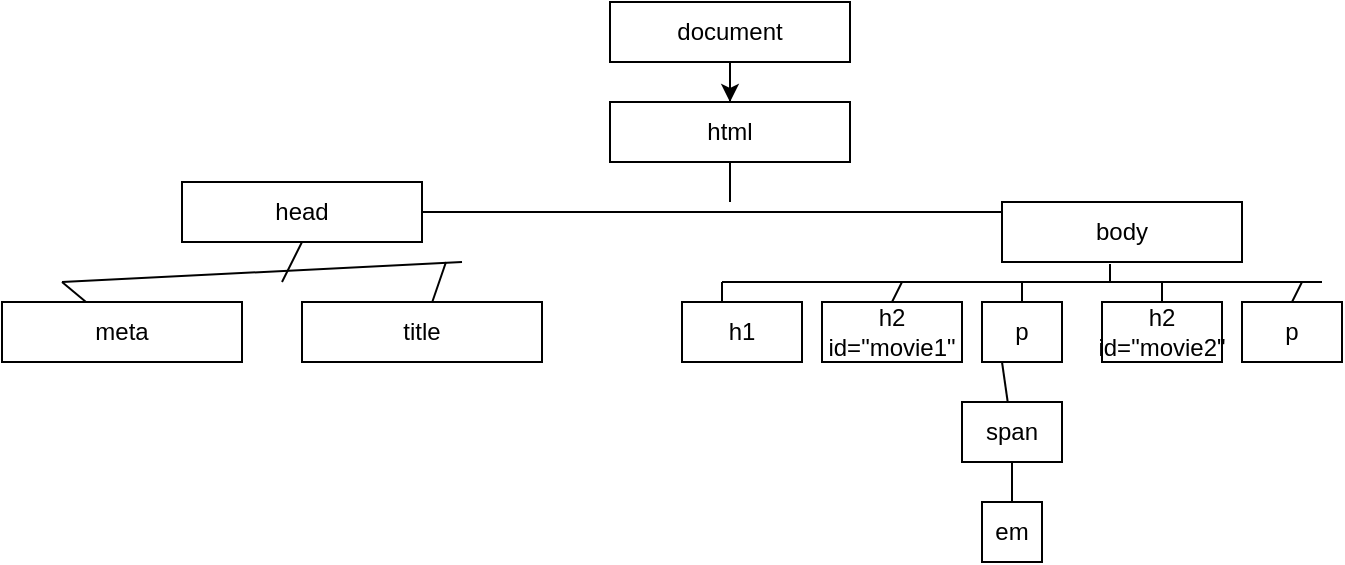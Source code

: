 <mxfile version="14.7.6" type="github"><diagram id="Z9Mpf9h38xlghFDWWYmY" name="Page-1"><mxGraphModel dx="868" dy="448" grid="1" gridSize="10" guides="1" tooltips="1" connect="1" arrows="1" fold="1" page="1" pageScale="1" pageWidth="827" pageHeight="1169" math="0" shadow="0"><root><mxCell id="0"/><mxCell id="1" parent="0"/><mxCell id="rDozZGS5mUvdbdY904e1-19" style="edgeStyle=orthogonalEdgeStyle;rounded=0;orthogonalLoop=1;jettySize=auto;html=1;exitX=0.5;exitY=1;exitDx=0;exitDy=0;" edge="1" parent="1" source="rDozZGS5mUvdbdY904e1-1" target="rDozZGS5mUvdbdY904e1-2"><mxGeometry relative="1" as="geometry"/></mxCell><mxCell id="rDozZGS5mUvdbdY904e1-1" value="document" style="rounded=0;whiteSpace=wrap;html=1;" vertex="1" parent="1"><mxGeometry x="354" y="10" width="120" height="30" as="geometry"/></mxCell><mxCell id="rDozZGS5mUvdbdY904e1-2" value="html" style="rounded=0;whiteSpace=wrap;html=1;" vertex="1" parent="1"><mxGeometry x="354" y="60" width="120" height="30" as="geometry"/></mxCell><mxCell id="rDozZGS5mUvdbdY904e1-20" style="edgeStyle=orthogonalEdgeStyle;rounded=0;orthogonalLoop=1;jettySize=auto;html=1;exitX=1;exitY=0.5;exitDx=0;exitDy=0;entryX=0.083;entryY=0.167;entryDx=0;entryDy=0;entryPerimeter=0;" edge="1" parent="1" source="rDozZGS5mUvdbdY904e1-3" target="rDozZGS5mUvdbdY904e1-4"><mxGeometry relative="1" as="geometry"/></mxCell><mxCell id="rDozZGS5mUvdbdY904e1-3" value="head" style="rounded=0;whiteSpace=wrap;html=1;" vertex="1" parent="1"><mxGeometry x="140" y="100" width="120" height="30" as="geometry"/></mxCell><mxCell id="rDozZGS5mUvdbdY904e1-4" value="body" style="rounded=0;whiteSpace=wrap;html=1;" vertex="1" parent="1"><mxGeometry x="550" y="110" width="120" height="30" as="geometry"/></mxCell><mxCell id="rDozZGS5mUvdbdY904e1-5" value="meta" style="rounded=0;whiteSpace=wrap;html=1;" vertex="1" parent="1"><mxGeometry x="50" y="160" width="120" height="30" as="geometry"/></mxCell><mxCell id="rDozZGS5mUvdbdY904e1-6" value="title" style="rounded=0;whiteSpace=wrap;html=1;" vertex="1" parent="1"><mxGeometry x="200" y="160" width="120" height="30" as="geometry"/></mxCell><mxCell id="rDozZGS5mUvdbdY904e1-8" value="h1" style="rounded=0;whiteSpace=wrap;html=1;" vertex="1" parent="1"><mxGeometry x="390" y="160" width="60" height="30" as="geometry"/></mxCell><mxCell id="rDozZGS5mUvdbdY904e1-9" value="h2 id=&quot;movie1&quot;" style="rounded=0;whiteSpace=wrap;html=1;" vertex="1" parent="1"><mxGeometry x="460" y="160" width="70" height="30" as="geometry"/></mxCell><mxCell id="rDozZGS5mUvdbdY904e1-10" value="p" style="rounded=0;whiteSpace=wrap;html=1;" vertex="1" parent="1"><mxGeometry x="540" y="160" width="40" height="30" as="geometry"/></mxCell><mxCell id="rDozZGS5mUvdbdY904e1-11" value="h2 id=&quot;movie2&quot;" style="rounded=0;whiteSpace=wrap;html=1;" vertex="1" parent="1"><mxGeometry x="600" y="160" width="60" height="30" as="geometry"/></mxCell><mxCell id="rDozZGS5mUvdbdY904e1-12" value="p" style="rounded=0;whiteSpace=wrap;html=1;" vertex="1" parent="1"><mxGeometry x="670" y="160" width="50" height="30" as="geometry"/></mxCell><mxCell id="rDozZGS5mUvdbdY904e1-13" value="span" style="rounded=0;whiteSpace=wrap;html=1;" vertex="1" parent="1"><mxGeometry x="530" y="210" width="50" height="30" as="geometry"/></mxCell><mxCell id="rDozZGS5mUvdbdY904e1-14" value="&lt;div&gt;em&lt;/div&gt;" style="rounded=0;whiteSpace=wrap;html=1;" vertex="1" parent="1"><mxGeometry x="540" y="260" width="30" height="30" as="geometry"/></mxCell><mxCell id="rDozZGS5mUvdbdY904e1-22" value="" style="endArrow=none;html=1;entryX=0.5;entryY=1;entryDx=0;entryDy=0;" edge="1" parent="1" target="rDozZGS5mUvdbdY904e1-2"><mxGeometry width="50" height="50" relative="1" as="geometry"><mxPoint x="414" y="110" as="sourcePoint"/><mxPoint x="440" y="210" as="targetPoint"/></mxGeometry></mxCell><mxCell id="rDozZGS5mUvdbdY904e1-24" value="" style="endArrow=none;html=1;entryX=0.5;entryY=1;entryDx=0;entryDy=0;" edge="1" parent="1" target="rDozZGS5mUvdbdY904e1-3"><mxGeometry width="50" height="50" relative="1" as="geometry"><mxPoint x="190" y="150" as="sourcePoint"/><mxPoint x="440" y="210" as="targetPoint"/></mxGeometry></mxCell><mxCell id="rDozZGS5mUvdbdY904e1-25" value="" style="endArrow=none;html=1;" edge="1" parent="1"><mxGeometry width="50" height="50" relative="1" as="geometry"><mxPoint x="80" y="150" as="sourcePoint"/><mxPoint x="280" y="140" as="targetPoint"/></mxGeometry></mxCell><mxCell id="rDozZGS5mUvdbdY904e1-27" value="" style="endArrow=none;html=1;" edge="1" parent="1" source="rDozZGS5mUvdbdY904e1-5"><mxGeometry width="50" height="50" relative="1" as="geometry"><mxPoint x="180" y="190" as="sourcePoint"/><mxPoint x="80" y="150" as="targetPoint"/></mxGeometry></mxCell><mxCell id="rDozZGS5mUvdbdY904e1-28" value="" style="endArrow=none;html=1;" edge="1" parent="1" source="rDozZGS5mUvdbdY904e1-6"><mxGeometry width="50" height="50" relative="1" as="geometry"><mxPoint x="390" y="260" as="sourcePoint"/><mxPoint x="272" y="140" as="targetPoint"/></mxGeometry></mxCell><mxCell id="rDozZGS5mUvdbdY904e1-29" value="" style="endArrow=none;html=1;" edge="1" parent="1"><mxGeometry width="50" height="50" relative="1" as="geometry"><mxPoint x="710" y="150" as="sourcePoint"/><mxPoint x="410" y="150" as="targetPoint"/></mxGeometry></mxCell><mxCell id="rDozZGS5mUvdbdY904e1-30" value="" style="endArrow=none;html=1;entryX=0.45;entryY=1.033;entryDx=0;entryDy=0;entryPerimeter=0;" edge="1" parent="1" target="rDozZGS5mUvdbdY904e1-4"><mxGeometry width="50" height="50" relative="1" as="geometry"><mxPoint x="604" y="150" as="sourcePoint"/><mxPoint x="440" y="210" as="targetPoint"/></mxGeometry></mxCell><mxCell id="rDozZGS5mUvdbdY904e1-31" value="" style="endArrow=none;html=1;" edge="1" parent="1"><mxGeometry width="50" height="50" relative="1" as="geometry"><mxPoint x="410" y="160" as="sourcePoint"/><mxPoint x="410" y="150" as="targetPoint"/></mxGeometry></mxCell><mxCell id="rDozZGS5mUvdbdY904e1-32" value="" style="endArrow=none;html=1;exitX=0.5;exitY=0;exitDx=0;exitDy=0;" edge="1" parent="1" source="rDozZGS5mUvdbdY904e1-9"><mxGeometry width="50" height="50" relative="1" as="geometry"><mxPoint x="390" y="250" as="sourcePoint"/><mxPoint x="500" y="150" as="targetPoint"/></mxGeometry></mxCell><mxCell id="rDozZGS5mUvdbdY904e1-33" value="" style="endArrow=none;html=1;exitX=0.5;exitY=0;exitDx=0;exitDy=0;" edge="1" parent="1" source="rDozZGS5mUvdbdY904e1-10"><mxGeometry width="50" height="50" relative="1" as="geometry"><mxPoint x="390" y="260" as="sourcePoint"/><mxPoint x="560" y="150" as="targetPoint"/></mxGeometry></mxCell><mxCell id="rDozZGS5mUvdbdY904e1-34" value="" style="endArrow=none;html=1;exitX=0.5;exitY=0;exitDx=0;exitDy=0;" edge="1" parent="1" source="rDozZGS5mUvdbdY904e1-11"><mxGeometry width="50" height="50" relative="1" as="geometry"><mxPoint x="390" y="260" as="sourcePoint"/><mxPoint x="630" y="150" as="targetPoint"/></mxGeometry></mxCell><mxCell id="rDozZGS5mUvdbdY904e1-35" value="" style="endArrow=none;html=1;exitX=0.5;exitY=0;exitDx=0;exitDy=0;" edge="1" parent="1" source="rDozZGS5mUvdbdY904e1-12"><mxGeometry width="50" height="50" relative="1" as="geometry"><mxPoint x="390" y="260" as="sourcePoint"/><mxPoint x="700" y="150" as="targetPoint"/></mxGeometry></mxCell><mxCell id="rDozZGS5mUvdbdY904e1-36" value="" style="endArrow=none;html=1;entryX=0.25;entryY=1;entryDx=0;entryDy=0;" edge="1" parent="1" source="rDozZGS5mUvdbdY904e1-13" target="rDozZGS5mUvdbdY904e1-10"><mxGeometry width="50" height="50" relative="1" as="geometry"><mxPoint x="390" y="260" as="sourcePoint"/><mxPoint x="440" y="210" as="targetPoint"/></mxGeometry></mxCell><mxCell id="rDozZGS5mUvdbdY904e1-37" value="" style="endArrow=none;html=1;entryX=0.5;entryY=1;entryDx=0;entryDy=0;exitX=0.5;exitY=0;exitDx=0;exitDy=0;" edge="1" parent="1" source="rDozZGS5mUvdbdY904e1-14" target="rDozZGS5mUvdbdY904e1-13"><mxGeometry width="50" height="50" relative="1" as="geometry"><mxPoint x="390" y="260" as="sourcePoint"/><mxPoint x="440" y="210" as="targetPoint"/></mxGeometry></mxCell></root></mxGraphModel></diagram></mxfile>